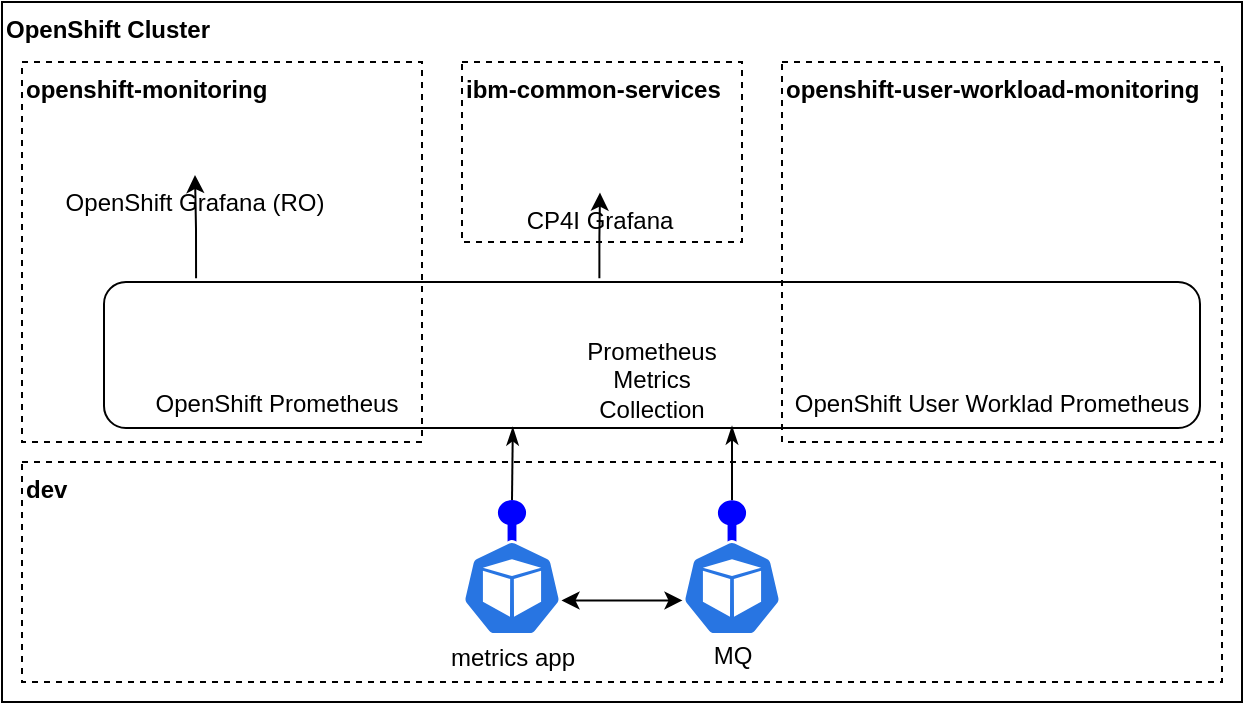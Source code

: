 <mxfile version="17.2.4" type="device"><diagram name="Monitoring scenario" id="fNsO4H7XlRlkX3bjOHXW"><mxGraphModel dx="1027" dy="997" grid="1" gridSize="10" guides="1" tooltips="1" connect="1" arrows="1" fold="1" page="0" pageScale="1" pageWidth="827" pageHeight="1169" math="0" shadow="0"><root><mxCell id="Vz7txDqn3b-XjERRrPFS-0"/><object label="201" tags="101" id="Vz7txDqn3b-XjERRrPFS-60"><mxCell parent="Vz7txDqn3b-XjERRrPFS-0"/></object><mxCell id="1jEWA8BfKGCgyNyVCwl3-0" value="&lt;b&gt;OpenShift Cluster&lt;/b&gt;" style="rounded=0;whiteSpace=wrap;html=1;fillColor=#FFFFFF;horizontal=1;verticalAlign=top;align=left;" vertex="1" parent="Vz7txDqn3b-XjERRrPFS-60"><mxGeometry x="880" width="620" height="350" as="geometry"/></mxCell><mxCell id="1jEWA8BfKGCgyNyVCwl3-1" value="openshift-monitoring" style="rounded=0;whiteSpace=wrap;html=1;dashed=1;verticalAlign=top;horizontal=1;align=left;fontStyle=1" vertex="1" parent="Vz7txDqn3b-XjERRrPFS-60"><mxGeometry x="890" y="30" width="200" height="190" as="geometry"/></mxCell><mxCell id="1jEWA8BfKGCgyNyVCwl3-2" value="ibm-common-services" style="rounded=0;whiteSpace=wrap;html=1;dashed=1;verticalAlign=top;fontStyle=1;align=left;" vertex="1" parent="Vz7txDqn3b-XjERRrPFS-60"><mxGeometry x="1110" y="30" width="140" height="90" as="geometry"/></mxCell><mxCell id="1jEWA8BfKGCgyNyVCwl3-3" value="dev" style="rounded=0;whiteSpace=wrap;html=1;dashed=1;verticalAlign=top;fontStyle=1;align=left;" vertex="1" parent="Vz7txDqn3b-XjERRrPFS-60"><mxGeometry x="890" y="230" width="600" height="110" as="geometry"/></mxCell><mxCell id="1jEWA8BfKGCgyNyVCwl3-4" value="OpenShift Grafana (RO)" style="shape=image;verticalLabelPosition=bottom;labelBackgroundColor=default;verticalAlign=top;aspect=fixed;imageAspect=0;image=https://external-content.duckduckgo.com/iu/?u=https%3A%2F%2Ftse4.mm.bing.net%2Fth%3Fid%3DOIP.qVEE_C3jG_0pNaOIBxG5YQAAAA%26pid%3DApi&amp;f=1;" vertex="1" parent="Vz7txDqn3b-XjERRrPFS-60"><mxGeometry x="960" y="53.5" width="33" height="33" as="geometry"/></mxCell><mxCell id="1jEWA8BfKGCgyNyVCwl3-5" value="CP4I Grafana" style="shape=image;verticalLabelPosition=bottom;labelBackgroundColor=default;verticalAlign=top;aspect=fixed;imageAspect=0;image=https://external-content.duckduckgo.com/iu/?u=https%3A%2F%2Ftse2.mm.bing.net%2Fth%3Fid%3DOIP.VBX8XjcY6147FOvAwVjElgHaHs%26pid%3DApi&amp;f=1;" vertex="1" parent="Vz7txDqn3b-XjERRrPFS-60"><mxGeometry x="1162" y="60.0" width="34" height="35.29" as="geometry"/></mxCell><mxCell id="1jEWA8BfKGCgyNyVCwl3-6" value="" style="edgeStyle=orthogonalEdgeStyle;rounded=0;orthogonalLoop=1;jettySize=auto;html=1;startArrow=classicThin;startFill=1;entryX=0;entryY=0.5;entryDx=0;entryDy=0;entryPerimeter=0;endArrow=none;endFill=0;exitX=0.573;exitY=0.988;exitDx=0;exitDy=0;exitPerimeter=0;" edge="1" parent="Vz7txDqn3b-XjERRrPFS-60" source="1jEWA8BfKGCgyNyVCwl3-9" target="1jEWA8BfKGCgyNyVCwl3-14"><mxGeometry relative="1" as="geometry"><Array as="points"><mxPoint x="1245" y="230"/><mxPoint x="1245" y="230"/></Array><mxPoint x="1030" y="190" as="sourcePoint"/><mxPoint x="1037" y="254.91" as="targetPoint"/></mxGeometry></mxCell><mxCell id="1jEWA8BfKGCgyNyVCwl3-7" value="" style="edgeStyle=orthogonalEdgeStyle;rounded=0;orthogonalLoop=1;jettySize=auto;html=1;startArrow=none;startFill=0;exitX=0.084;exitY=-0.025;exitDx=0;exitDy=0;exitPerimeter=0;" edge="1" parent="Vz7txDqn3b-XjERRrPFS-60" source="1jEWA8BfKGCgyNyVCwl3-9" target="1jEWA8BfKGCgyNyVCwl3-4"><mxGeometry relative="1" as="geometry"/></mxCell><mxCell id="1jEWA8BfKGCgyNyVCwl3-8" value="openshift-user-workload-monitoring" style="rounded=0;whiteSpace=wrap;html=1;dashed=1;verticalAlign=top;horizontal=1;align=left;fontStyle=1" vertex="1" parent="Vz7txDqn3b-XjERRrPFS-60"><mxGeometry x="1270" y="30" width="220" height="190" as="geometry"/></mxCell><mxCell id="1jEWA8BfKGCgyNyVCwl3-9" value="Prometheus&lt;br&gt;Metrics&lt;br&gt;Collection" style="rounded=1;whiteSpace=wrap;html=1;fillColor=none;verticalAlign=bottom;" vertex="1" parent="Vz7txDqn3b-XjERRrPFS-60"><mxGeometry x="931" y="140" width="548" height="73" as="geometry"/></mxCell><mxCell id="1jEWA8BfKGCgyNyVCwl3-10" value="OpenShift User Worklad Prometheus" style="shape=image;verticalLabelPosition=bottom;labelBackgroundColor=default;verticalAlign=top;aspect=fixed;imageAspect=0;image=https://external-content.duckduckgo.com/iu/?u=https%3A%2F%2Ftse3.mm.bing.net%2Fth%3Fid%3DOIP._avJQJmiRioD31rh5LxHxQHaHb%26pid%3DApi&amp;f=1;" vertex="1" parent="Vz7txDqn3b-XjERRrPFS-60"><mxGeometry x="1358" y="153" width="34" height="34.07" as="geometry"/></mxCell><mxCell id="1jEWA8BfKGCgyNyVCwl3-11" value="OpenShift Prometheus" style="shape=image;verticalLabelPosition=bottom;labelBackgroundColor=default;verticalAlign=top;aspect=fixed;imageAspect=0;image=https://external-content.duckduckgo.com/iu/?u=https%3A%2F%2Ftse3.mm.bing.net%2Fth%3Fid%3DOIP._avJQJmiRioD31rh5LxHxQHaHb%26pid%3DApi&amp;f=1;" vertex="1" parent="Vz7txDqn3b-XjERRrPFS-60"><mxGeometry x="1000.5" y="153" width="34" height="34.07" as="geometry"/></mxCell><mxCell id="1jEWA8BfKGCgyNyVCwl3-12" value="" style="edgeStyle=orthogonalEdgeStyle;rounded=0;orthogonalLoop=1;jettySize=auto;html=1;startArrow=none;startFill=0;exitX=0.452;exitY=-0.025;exitDx=0;exitDy=0;exitPerimeter=0;entryX=0.5;entryY=1;entryDx=0;entryDy=0;" edge="1" parent="Vz7txDqn3b-XjERRrPFS-60" source="1jEWA8BfKGCgyNyVCwl3-9" target="1jEWA8BfKGCgyNyVCwl3-5"><mxGeometry relative="1" as="geometry"><mxPoint x="987.032" y="148.175" as="sourcePoint"/><mxPoint x="986.5" y="96.5" as="targetPoint"/></mxGeometry></mxCell><mxCell id="1jEWA8BfKGCgyNyVCwl3-13" value="" style="group" vertex="1" connectable="0" parent="Vz7txDqn3b-XjERRrPFS-60"><mxGeometry x="1220" y="249.09" width="50" height="87.91" as="geometry"/></mxCell><mxCell id="1jEWA8BfKGCgyNyVCwl3-14" value="" style="verticalLabelPosition=bottom;html=1;verticalAlign=top;align=center;strokeColor=none;fillColor=#0000FF;shape=mxgraph.azure.service_endpoint;dashed=1;direction=south;" vertex="1" parent="1jEWA8BfKGCgyNyVCwl3-13"><mxGeometry x="17.5" width="15" height="35" as="geometry"/></mxCell><mxCell id="1jEWA8BfKGCgyNyVCwl3-15" value="" style="group" vertex="1" connectable="0" parent="1jEWA8BfKGCgyNyVCwl3-13"><mxGeometry y="19.91" width="50" height="68.0" as="geometry"/></mxCell><mxCell id="1jEWA8BfKGCgyNyVCwl3-16" value="" style="sketch=0;html=1;dashed=0;whitespace=wrap;fillColor=#2875E2;strokeColor=#ffffff;points=[[0.005,0.63,0],[0.1,0.2,0],[0.9,0.2,0],[0.5,0,0],[0.995,0.63,0],[0.72,0.99,0],[0.5,1,0],[0.28,0.99,0]];shape=mxgraph.kubernetes.icon;prIcon=pod" vertex="1" parent="1jEWA8BfKGCgyNyVCwl3-15"><mxGeometry width="50" height="48" as="geometry"/></mxCell><mxCell id="1jEWA8BfKGCgyNyVCwl3-17" value="MQ" style="text;html=1;align=center;verticalAlign=middle;resizable=0;points=[];autosize=1;strokeColor=none;fillColor=none;" vertex="1" parent="1jEWA8BfKGCgyNyVCwl3-15"><mxGeometry x="10" y="48.0" width="30" height="20" as="geometry"/></mxCell><mxCell id="1jEWA8BfKGCgyNyVCwl3-19" value="" style="group;labelBackgroundColor=#CCFFCC;fillColor=#FFFFFF;" vertex="1" connectable="0" parent="Vz7txDqn3b-XjERRrPFS-60"><mxGeometry x="1102" y="249.09" width="65" height="88.91" as="geometry"/></mxCell><mxCell id="1jEWA8BfKGCgyNyVCwl3-20" value="" style="group" vertex="1" connectable="0" parent="1jEWA8BfKGCgyNyVCwl3-19"><mxGeometry x="8" y="-0.09" width="50" height="68" as="geometry"/></mxCell><mxCell id="1jEWA8BfKGCgyNyVCwl3-21" value="" style="verticalLabelPosition=bottom;html=1;verticalAlign=top;align=center;strokeColor=none;fillColor=#0000FF;shape=mxgraph.azure.service_endpoint;dashed=1;direction=south;" vertex="1" parent="1jEWA8BfKGCgyNyVCwl3-20"><mxGeometry x="17.5" width="15" height="35" as="geometry"/></mxCell><mxCell id="1jEWA8BfKGCgyNyVCwl3-22" value="" style="sketch=0;html=1;dashed=0;whitespace=wrap;fillColor=#2875E2;strokeColor=#ffffff;points=[[0.005,0.63,0],[0.1,0.2,0],[0.9,0.2,0],[0.5,0,0],[0.995,0.63,0],[0.72,0.99,0],[0.5,1,0],[0.28,0.99,0]];shape=mxgraph.kubernetes.icon;prIcon=pod;verticalAlign=bottom;" vertex="1" parent="1jEWA8BfKGCgyNyVCwl3-20"><mxGeometry y="20" width="50" height="48" as="geometry"/></mxCell><mxCell id="1jEWA8BfKGCgyNyVCwl3-23" value="metrics app" style="text;html=1;align=center;verticalAlign=middle;resizable=0;points=[];autosize=1;strokeColor=none;fillColor=none;" vertex="1" parent="1jEWA8BfKGCgyNyVCwl3-19"><mxGeometry x="-7.5" y="68.91" width="80" height="20" as="geometry"/></mxCell><mxCell id="1jEWA8BfKGCgyNyVCwl3-18" value="" style="edgeStyle=orthogonalEdgeStyle;rounded=0;orthogonalLoop=1;jettySize=auto;html=1;startArrow=classic;startFill=1;exitX=0.005;exitY=0.63;exitDx=0;exitDy=0;exitPerimeter=0;entryX=0.995;entryY=0.63;entryDx=0;entryDy=0;entryPerimeter=0;" edge="1" parent="Vz7txDqn3b-XjERRrPFS-60" source="1jEWA8BfKGCgyNyVCwl3-16" target="1jEWA8BfKGCgyNyVCwl3-22"><mxGeometry relative="1" as="geometry"><mxPoint x="1104" y="294" as="targetPoint"/><mxPoint x="1164" y="293.9" as="sourcePoint"/></mxGeometry></mxCell><mxCell id="1jEWA8BfKGCgyNyVCwl3-24" value="" style="edgeStyle=orthogonalEdgeStyle;rounded=0;orthogonalLoop=1;jettySize=auto;html=1;startArrow=classicThin;startFill=1;entryX=0;entryY=0.5;entryDx=0;entryDy=0;entryPerimeter=0;endArrow=none;endFill=0;exitX=0.373;exitY=0.995;exitDx=0;exitDy=0;exitPerimeter=0;" edge="1" parent="Vz7txDqn3b-XjERRrPFS-60" source="1jEWA8BfKGCgyNyVCwl3-9" target="1jEWA8BfKGCgyNyVCwl3-21"><mxGeometry relative="1" as="geometry"><Array as="points"><mxPoint x="1135" y="213"/></Array><mxPoint x="1255.004" y="222.124" as="sourcePoint"/><mxPoint x="1255" y="259.09" as="targetPoint"/></mxGeometry></mxCell></root></mxGraphModel></diagram></mxfile>